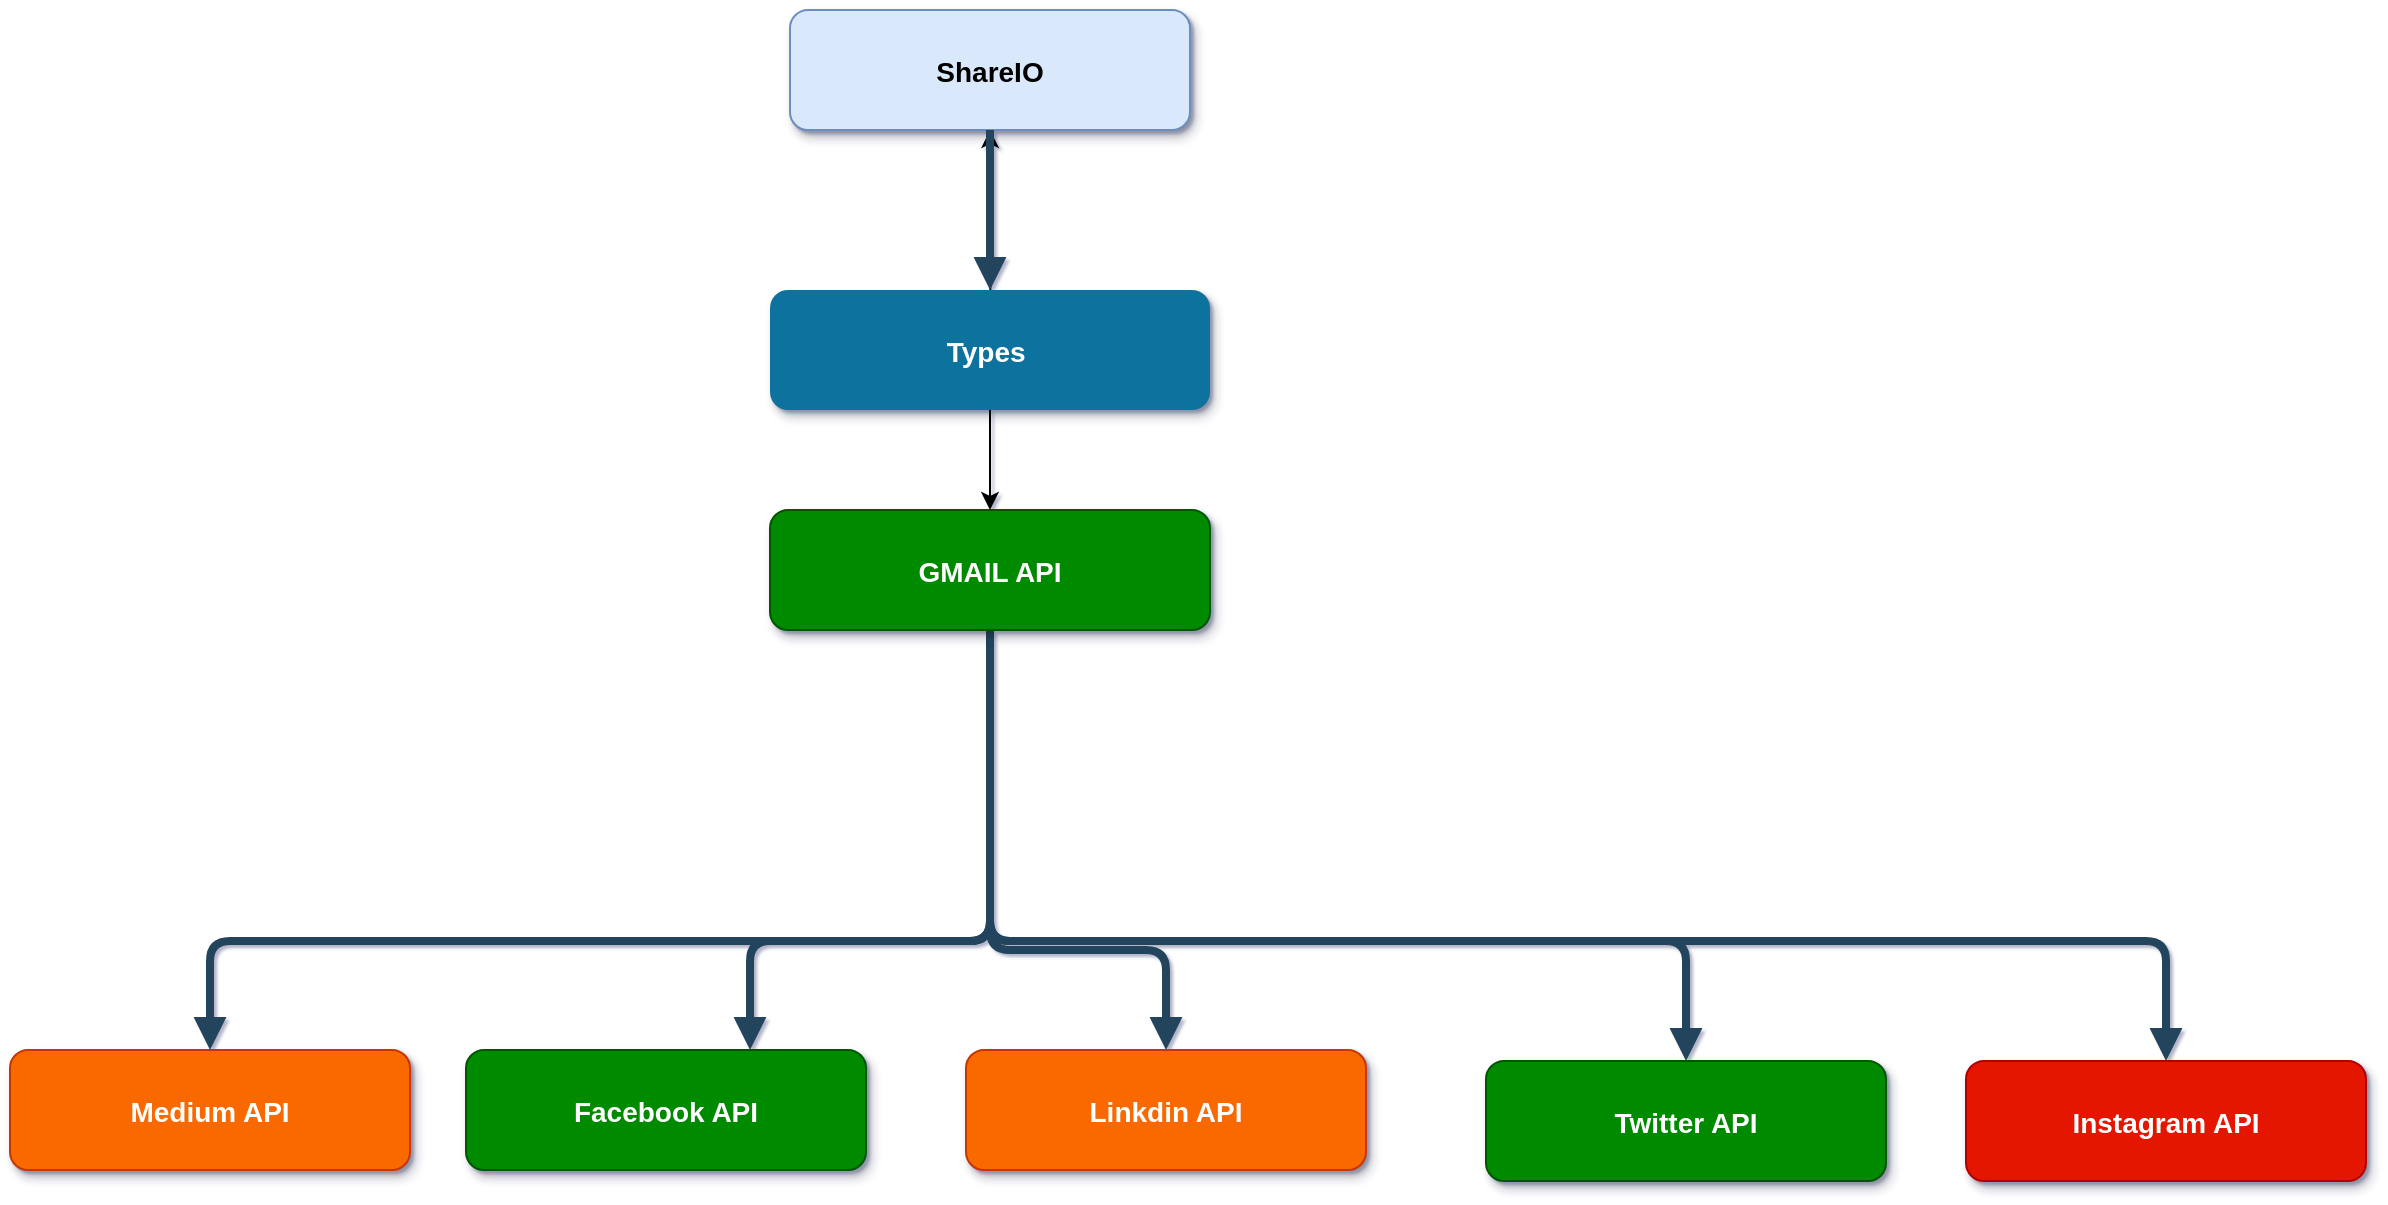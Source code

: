 <mxfile version="14.2.9" type="github">
  <diagram name="Page-1" id="97916047-d0de-89f5-080d-49f4d83e522f">
    <mxGraphModel dx="1483" dy="840" grid="1" gridSize="10" guides="1" tooltips="1" connect="1" arrows="1" fold="1" page="1" pageScale="1.5" pageWidth="1169" pageHeight="827" background="#ffffff" math="0" shadow="1">
      <root>
        <mxCell id="0" />
        <mxCell id="1" parent="0" />
        <mxCell id="2" value="ShareIO" style="rounded=1;fillColor=#dae8fc;shadow=1;fontStyle=1;fontSize=14;strokeColor=#6c8ebf;" parent="1" vertex="1">
          <mxGeometry x="672" y="90" width="200" height="60" as="geometry" />
        </mxCell>
        <mxCell id="euh-7XmCEyjTG5hrUnki-56" value="" style="edgeStyle=orthogonalEdgeStyle;rounded=0;orthogonalLoop=1;jettySize=auto;html=1;" edge="1" parent="1" target="2">
          <mxGeometry relative="1" as="geometry">
            <mxPoint x="772" y="250" as="sourcePoint" />
          </mxGeometry>
        </mxCell>
        <mxCell id="3" value="Types " style="rounded=1;fillColor=#10739E;strokeColor=none;shadow=1;gradientColor=none;fontStyle=1;fontColor=#FFFFFF;fontSize=14;" parent="1" vertex="1">
          <mxGeometry x="662" y="230" width="220" height="60" as="geometry" />
        </mxCell>
        <mxCell id="8" value="Medium API" style="rounded=1;fillColor=#fa6800;strokeColor=#C73500;shadow=1;fontStyle=1;fontSize=14;fontColor=#ffffff;" parent="1" vertex="1">
          <mxGeometry x="282" y="610" width="200" height="60" as="geometry" />
        </mxCell>
        <mxCell id="13" value="Facebook API" style="rounded=1;fillColor=#008a00;strokeColor=#005700;shadow=1;fontStyle=1;fontSize=14;fontColor=#ffffff;" parent="1" vertex="1">
          <mxGeometry x="510" y="610" width="200" height="60" as="geometry" />
        </mxCell>
        <mxCell id="18" value="Linkdin API" style="rounded=1;fillColor=#fa6800;strokeColor=#C73500;shadow=1;fontStyle=1;fontSize=14;fontColor=#ffffff;" parent="1" vertex="1">
          <mxGeometry x="760" y="610" width="200" height="60" as="geometry" />
        </mxCell>
        <mxCell id="23" value="Twitter API" style="rounded=1;fillColor=#008a00;strokeColor=#005700;shadow=1;fontStyle=1;fontSize=14;fontColor=#ffffff;" parent="1" vertex="1">
          <mxGeometry x="1020" y="615.5" width="200" height="60" as="geometry" />
        </mxCell>
        <mxCell id="29" value="" style="edgeStyle=elbowEdgeStyle;elbow=vertical;strokeWidth=4;endArrow=block;endFill=1;fontStyle=1;strokeColor=#23445D;entryX=0.5;entryY=0;entryDx=0;entryDy=0;" parent="1" source="2" target="3" edge="1">
          <mxGeometry x="22" y="165.5" width="100" height="100" as="geometry">
            <mxPoint x="22" y="265.5" as="sourcePoint" />
            <mxPoint x="772" y="260" as="targetPoint" />
          </mxGeometry>
        </mxCell>
        <mxCell id="34" value="" style="edgeStyle=elbowEdgeStyle;elbow=vertical;strokeWidth=4;endArrow=block;endFill=1;fontStyle=1;strokeColor=#23445D;exitX=0.5;exitY=1;exitDx=0;exitDy=0;" parent="1" source="euh-7XmCEyjTG5hrUnki-55" target="8" edge="1">
          <mxGeometry x="22" y="165.5" width="100" height="100" as="geometry">
            <mxPoint x="840" y="440" as="sourcePoint" />
            <mxPoint x="122" y="165.5" as="targetPoint" />
            <Array as="points">
              <mxPoint x="552" y="555.5" />
            </Array>
          </mxGeometry>
        </mxCell>
        <mxCell id="37" value="" style="edgeStyle=elbowEdgeStyle;elbow=vertical;strokeWidth=4;endArrow=block;endFill=1;fontStyle=1;strokeColor=#23445D;exitX=0.5;exitY=1;exitDx=0;exitDy=0;" parent="1" source="euh-7XmCEyjTG5hrUnki-55" target="23" edge="1">
          <mxGeometry x="22" y="165.5" width="100" height="100" as="geometry">
            <mxPoint x="870" y="520" as="sourcePoint" />
            <mxPoint x="122" y="165.5" as="targetPoint" />
            <Array as="points">
              <mxPoint x="972" y="555.5" />
            </Array>
          </mxGeometry>
        </mxCell>
        <mxCell id="54" value="" style="edgeStyle=elbowEdgeStyle;elbow=vertical;strokeWidth=4;endArrow=block;endFill=1;fontStyle=1;strokeColor=#23445D;exitX=0.5;exitY=1;exitDx=0;exitDy=0;" parent="1" source="euh-7XmCEyjTG5hrUnki-55" target="13" edge="1">
          <mxGeometry x="22" y="165.5" width="100" height="100" as="geometry">
            <mxPoint x="730" y="390" as="sourcePoint" />
            <mxPoint x="122" y="165.5" as="targetPoint" />
            <Array as="points">
              <mxPoint x="652" y="555.5" />
            </Array>
          </mxGeometry>
        </mxCell>
        <mxCell id="55" value="" style="edgeStyle=elbowEdgeStyle;elbow=vertical;strokeWidth=4;endArrow=block;endFill=1;fontStyle=1;strokeColor=#23445D;entryX=0.5;entryY=0;entryDx=0;entryDy=0;exitX=0.5;exitY=1;exitDx=0;exitDy=0;" parent="1" target="18" edge="1" source="euh-7XmCEyjTG5hrUnki-55">
          <mxGeometry x="22" y="165.5" width="100" height="100" as="geometry">
            <mxPoint x="770" y="410" as="sourcePoint" />
            <mxPoint x="122" y="165.5" as="targetPoint" />
            <Array as="points">
              <mxPoint x="830" y="560" />
              <mxPoint x="840" y="580" />
              <mxPoint x="942" y="555.5" />
            </Array>
          </mxGeometry>
        </mxCell>
        <mxCell id="dlfzERGhH-uwtVizK1_M-57" value="Instagram API" style="rounded=1;fillColor=#e51400;strokeColor=#B20000;shadow=1;fontStyle=1;fontSize=14;fontColor=#ffffff;" parent="1" vertex="1">
          <mxGeometry x="1260" y="615.5" width="200" height="60" as="geometry" />
        </mxCell>
        <mxCell id="dlfzERGhH-uwtVizK1_M-58" value="" style="edgeStyle=elbowEdgeStyle;elbow=vertical;strokeWidth=4;endArrow=block;endFill=1;fontStyle=1;strokeColor=#23445D;exitX=0.5;exitY=1;exitDx=0;exitDy=0;" parent="1" source="euh-7XmCEyjTG5hrUnki-55" target="dlfzERGhH-uwtVizK1_M-57" edge="1">
          <mxGeometry x="250" y="165.5" width="100" height="100" as="geometry">
            <mxPoint x="780" y="470" as="sourcePoint" />
            <mxPoint x="350" y="165.5" as="targetPoint" />
            <Array as="points">
              <mxPoint x="1200" y="555.5" />
            </Array>
          </mxGeometry>
        </mxCell>
        <mxCell id="euh-7XmCEyjTG5hrUnki-55" value="GMAIL API" style="rounded=1;fillColor=#008a00;strokeColor=#005700;shadow=1;fontStyle=1;fontColor=#ffffff;fontSize=14;" vertex="1" parent="1">
          <mxGeometry x="662" y="340" width="220" height="60" as="geometry" />
        </mxCell>
        <mxCell id="euh-7XmCEyjTG5hrUnki-58" value="" style="endArrow=classic;html=1;entryX=0.5;entryY=0;entryDx=0;entryDy=0;exitX=0.5;exitY=1;exitDx=0;exitDy=0;" edge="1" parent="1" source="3" target="euh-7XmCEyjTG5hrUnki-55">
          <mxGeometry width="50" height="50" relative="1" as="geometry">
            <mxPoint x="830" y="360" as="sourcePoint" />
            <mxPoint x="880" y="310" as="targetPoint" />
          </mxGeometry>
        </mxCell>
      </root>
    </mxGraphModel>
  </diagram>
</mxfile>
